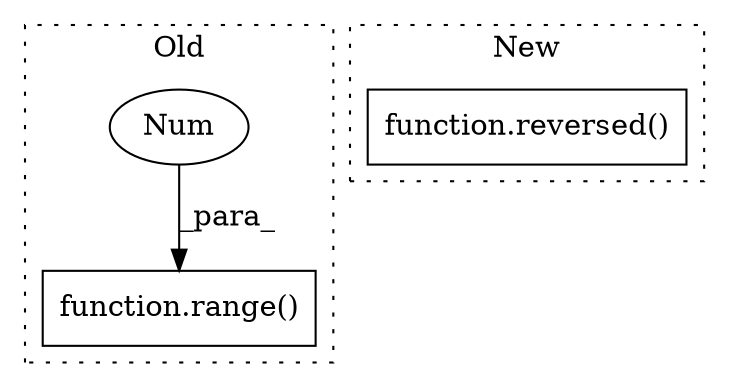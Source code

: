 digraph G {
subgraph cluster0 {
1 [label="function.range()" a="75" s="2149,2184" l="6,1" shape="box"];
3 [label="Num" a="76" s="2179" l="1" shape="ellipse"];
label = "Old";
style="dotted";
}
subgraph cluster1 {
2 [label="function.reversed()" a="75" s="1429,1460" l="9,1" shape="box"];
label = "New";
style="dotted";
}
3 -> 1 [label="_para_"];
}